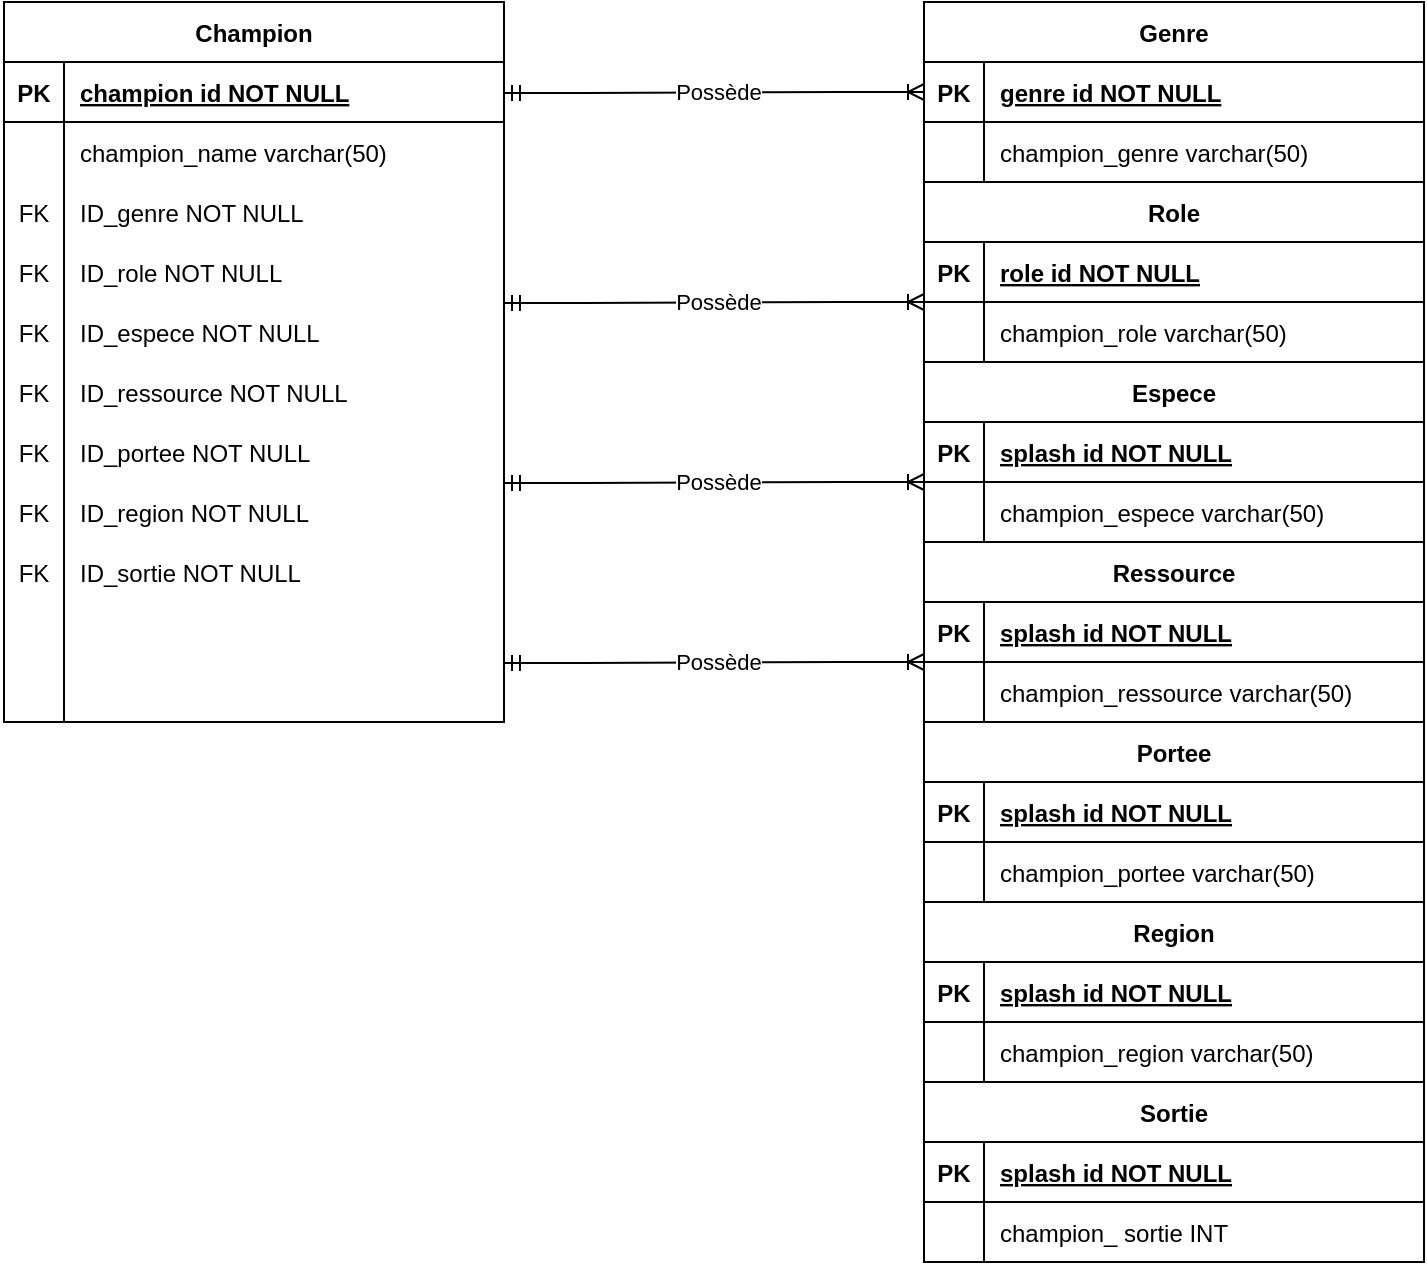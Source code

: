 <mxfile version="24.7.16">
  <diagram id="R2lEEEUBdFMjLlhIrx00" name="Page-1">
    <mxGraphModel dx="934" dy="852" grid="1" gridSize="10" guides="1" tooltips="1" connect="1" arrows="1" fold="1" page="1" pageScale="1" pageWidth="850" pageHeight="1100" math="0" shadow="0" extFonts="Permanent Marker^https://fonts.googleapis.com/css?family=Permanent+Marker">
      <root>
        <mxCell id="0" />
        <mxCell id="1" parent="0" />
        <mxCell id="C-vyLk0tnHw3VtMMgP7b-23" value="Champion" style="shape=table;startSize=30;container=1;collapsible=1;childLayout=tableLayout;fixedRows=1;rowLines=0;fontStyle=1;align=center;resizeLast=1;" parent="1" vertex="1">
          <mxGeometry x="70" y="30" width="250" height="360" as="geometry" />
        </mxCell>
        <mxCell id="C-vyLk0tnHw3VtMMgP7b-24" value="" style="shape=partialRectangle;collapsible=0;dropTarget=0;pointerEvents=0;fillColor=none;points=[[0,0.5],[1,0.5]];portConstraint=eastwest;top=0;left=0;right=0;bottom=1;" parent="C-vyLk0tnHw3VtMMgP7b-23" vertex="1">
          <mxGeometry y="30" width="250" height="30" as="geometry" />
        </mxCell>
        <mxCell id="C-vyLk0tnHw3VtMMgP7b-25" value="PK" style="shape=partialRectangle;overflow=hidden;connectable=0;fillColor=none;top=0;left=0;bottom=0;right=0;fontStyle=1;" parent="C-vyLk0tnHw3VtMMgP7b-24" vertex="1">
          <mxGeometry width="30" height="30" as="geometry">
            <mxRectangle width="30" height="30" as="alternateBounds" />
          </mxGeometry>
        </mxCell>
        <mxCell id="C-vyLk0tnHw3VtMMgP7b-26" value="champion id NOT NULL" style="shape=partialRectangle;overflow=hidden;connectable=0;fillColor=none;top=0;left=0;bottom=0;right=0;align=left;spacingLeft=6;fontStyle=5;" parent="C-vyLk0tnHw3VtMMgP7b-24" vertex="1">
          <mxGeometry x="30" width="220" height="30" as="geometry">
            <mxRectangle width="220" height="30" as="alternateBounds" />
          </mxGeometry>
        </mxCell>
        <mxCell id="C-vyLk0tnHw3VtMMgP7b-27" value="" style="shape=partialRectangle;collapsible=0;dropTarget=0;pointerEvents=0;fillColor=none;points=[[0,0.5],[1,0.5]];portConstraint=eastwest;top=0;left=0;right=0;bottom=0;" parent="C-vyLk0tnHw3VtMMgP7b-23" vertex="1">
          <mxGeometry y="60" width="250" height="30" as="geometry" />
        </mxCell>
        <mxCell id="C-vyLk0tnHw3VtMMgP7b-28" value="&#xa;" style="shape=partialRectangle;overflow=hidden;connectable=0;fillColor=none;top=0;left=0;bottom=0;right=0;fontSize=6;strokeWidth=4;" parent="C-vyLk0tnHw3VtMMgP7b-27" vertex="1">
          <mxGeometry width="30" height="30" as="geometry">
            <mxRectangle width="30" height="30" as="alternateBounds" />
          </mxGeometry>
        </mxCell>
        <mxCell id="C-vyLk0tnHw3VtMMgP7b-29" value="champion_name varchar(50)" style="shape=partialRectangle;overflow=hidden;connectable=0;fillColor=none;top=0;left=0;bottom=0;right=0;align=left;spacingLeft=6;" parent="C-vyLk0tnHw3VtMMgP7b-27" vertex="1">
          <mxGeometry x="30" width="220" height="30" as="geometry">
            <mxRectangle width="220" height="30" as="alternateBounds" />
          </mxGeometry>
        </mxCell>
        <mxCell id="_lz5zjnd74q0iiFnUkk3-38" style="shape=partialRectangle;collapsible=0;dropTarget=0;pointerEvents=0;fillColor=none;points=[[0,0.5],[1,0.5]];portConstraint=eastwest;top=0;left=0;right=0;bottom=0;" parent="C-vyLk0tnHw3VtMMgP7b-23" vertex="1">
          <mxGeometry y="90" width="250" height="30" as="geometry" />
        </mxCell>
        <mxCell id="_lz5zjnd74q0iiFnUkk3-39" value="FK" style="shape=partialRectangle;overflow=hidden;connectable=0;fillColor=none;top=0;left=0;bottom=0;right=0;" parent="_lz5zjnd74q0iiFnUkk3-38" vertex="1">
          <mxGeometry width="30" height="30" as="geometry">
            <mxRectangle width="30" height="30" as="alternateBounds" />
          </mxGeometry>
        </mxCell>
        <mxCell id="_lz5zjnd74q0iiFnUkk3-40" value="ID_genre NOT NULL" style="shape=partialRectangle;overflow=hidden;connectable=0;fillColor=none;top=0;left=0;bottom=0;right=0;align=left;spacingLeft=6;" parent="_lz5zjnd74q0iiFnUkk3-38" vertex="1">
          <mxGeometry x="30" width="220" height="30" as="geometry">
            <mxRectangle width="220" height="30" as="alternateBounds" />
          </mxGeometry>
        </mxCell>
        <mxCell id="_lz5zjnd74q0iiFnUkk3-79" style="shape=partialRectangle;collapsible=0;dropTarget=0;pointerEvents=0;fillColor=none;points=[[0,0.5],[1,0.5]];portConstraint=eastwest;top=0;left=0;right=0;bottom=0;" parent="C-vyLk0tnHw3VtMMgP7b-23" vertex="1">
          <mxGeometry y="120" width="250" height="30" as="geometry" />
        </mxCell>
        <mxCell id="_lz5zjnd74q0iiFnUkk3-80" value="FK" style="shape=partialRectangle;overflow=hidden;connectable=0;fillColor=none;top=0;left=0;bottom=0;right=0;" parent="_lz5zjnd74q0iiFnUkk3-79" vertex="1">
          <mxGeometry width="30" height="30" as="geometry">
            <mxRectangle width="30" height="30" as="alternateBounds" />
          </mxGeometry>
        </mxCell>
        <mxCell id="_lz5zjnd74q0iiFnUkk3-81" value="ID_role NOT NULL" style="shape=partialRectangle;overflow=hidden;connectable=0;fillColor=none;top=0;left=0;bottom=0;right=0;align=left;spacingLeft=6;" parent="_lz5zjnd74q0iiFnUkk3-79" vertex="1">
          <mxGeometry x="30" width="220" height="30" as="geometry">
            <mxRectangle width="220" height="30" as="alternateBounds" />
          </mxGeometry>
        </mxCell>
        <mxCell id="_lz5zjnd74q0iiFnUkk3-76" style="shape=partialRectangle;collapsible=0;dropTarget=0;pointerEvents=0;fillColor=none;points=[[0,0.5],[1,0.5]];portConstraint=eastwest;top=0;left=0;right=0;bottom=0;" parent="C-vyLk0tnHw3VtMMgP7b-23" vertex="1">
          <mxGeometry y="150" width="250" height="30" as="geometry" />
        </mxCell>
        <mxCell id="_lz5zjnd74q0iiFnUkk3-77" value="FK" style="shape=partialRectangle;overflow=hidden;connectable=0;fillColor=none;top=0;left=0;bottom=0;right=0;" parent="_lz5zjnd74q0iiFnUkk3-76" vertex="1">
          <mxGeometry width="30" height="30" as="geometry">
            <mxRectangle width="30" height="30" as="alternateBounds" />
          </mxGeometry>
        </mxCell>
        <mxCell id="_lz5zjnd74q0iiFnUkk3-78" value="ID_espece NOT NULL" style="shape=partialRectangle;overflow=hidden;connectable=0;fillColor=none;top=0;left=0;bottom=0;right=0;align=left;spacingLeft=6;" parent="_lz5zjnd74q0iiFnUkk3-76" vertex="1">
          <mxGeometry x="30" width="220" height="30" as="geometry">
            <mxRectangle width="220" height="30" as="alternateBounds" />
          </mxGeometry>
        </mxCell>
        <mxCell id="_lz5zjnd74q0iiFnUkk3-73" style="shape=partialRectangle;collapsible=0;dropTarget=0;pointerEvents=0;fillColor=none;points=[[0,0.5],[1,0.5]];portConstraint=eastwest;top=0;left=0;right=0;bottom=0;" parent="C-vyLk0tnHw3VtMMgP7b-23" vertex="1">
          <mxGeometry y="180" width="250" height="30" as="geometry" />
        </mxCell>
        <mxCell id="_lz5zjnd74q0iiFnUkk3-74" value="FK" style="shape=partialRectangle;overflow=hidden;connectable=0;fillColor=none;top=0;left=0;bottom=0;right=0;" parent="_lz5zjnd74q0iiFnUkk3-73" vertex="1">
          <mxGeometry width="30" height="30" as="geometry">
            <mxRectangle width="30" height="30" as="alternateBounds" />
          </mxGeometry>
        </mxCell>
        <mxCell id="_lz5zjnd74q0iiFnUkk3-75" value="ID_ressource NOT NULL" style="shape=partialRectangle;overflow=hidden;connectable=0;fillColor=none;top=0;left=0;bottom=0;right=0;align=left;spacingLeft=6;" parent="_lz5zjnd74q0iiFnUkk3-73" vertex="1">
          <mxGeometry x="30" width="220" height="30" as="geometry">
            <mxRectangle width="220" height="30" as="alternateBounds" />
          </mxGeometry>
        </mxCell>
        <mxCell id="_lz5zjnd74q0iiFnUkk3-45" style="shape=partialRectangle;collapsible=0;dropTarget=0;pointerEvents=0;fillColor=none;points=[[0,0.5],[1,0.5]];portConstraint=eastwest;top=0;left=0;right=0;bottom=0;" parent="C-vyLk0tnHw3VtMMgP7b-23" vertex="1">
          <mxGeometry y="210" width="250" height="30" as="geometry" />
        </mxCell>
        <mxCell id="_lz5zjnd74q0iiFnUkk3-46" value="FK" style="shape=partialRectangle;overflow=hidden;connectable=0;fillColor=none;top=0;left=0;bottom=0;right=0;" parent="_lz5zjnd74q0iiFnUkk3-45" vertex="1">
          <mxGeometry width="30" height="30" as="geometry">
            <mxRectangle width="30" height="30" as="alternateBounds" />
          </mxGeometry>
        </mxCell>
        <mxCell id="_lz5zjnd74q0iiFnUkk3-47" value="" style="shape=partialRectangle;overflow=hidden;connectable=0;fillColor=none;top=0;left=0;bottom=0;right=0;align=left;spacingLeft=6;" parent="_lz5zjnd74q0iiFnUkk3-45" vertex="1">
          <mxGeometry x="30" width="220" height="30" as="geometry">
            <mxRectangle width="220" height="30" as="alternateBounds" />
          </mxGeometry>
        </mxCell>
        <mxCell id="_lz5zjnd74q0iiFnUkk3-48" style="shape=partialRectangle;collapsible=0;dropTarget=0;pointerEvents=0;fillColor=none;points=[[0,0.5],[1,0.5]];portConstraint=eastwest;top=0;left=0;right=0;bottom=0;" parent="C-vyLk0tnHw3VtMMgP7b-23" vertex="1">
          <mxGeometry y="240" width="250" height="30" as="geometry" />
        </mxCell>
        <mxCell id="_lz5zjnd74q0iiFnUkk3-49" value="FK" style="shape=partialRectangle;overflow=hidden;connectable=0;fillColor=none;top=0;left=0;bottom=0;right=0;" parent="_lz5zjnd74q0iiFnUkk3-48" vertex="1">
          <mxGeometry width="30" height="30" as="geometry">
            <mxRectangle width="30" height="30" as="alternateBounds" />
          </mxGeometry>
        </mxCell>
        <mxCell id="_lz5zjnd74q0iiFnUkk3-50" value="" style="shape=partialRectangle;overflow=hidden;connectable=0;fillColor=none;top=0;left=0;bottom=0;right=0;align=left;spacingLeft=6;" parent="_lz5zjnd74q0iiFnUkk3-48" vertex="1">
          <mxGeometry x="30" width="220" height="30" as="geometry">
            <mxRectangle width="220" height="30" as="alternateBounds" />
          </mxGeometry>
        </mxCell>
        <mxCell id="_lz5zjnd74q0iiFnUkk3-57" style="shape=partialRectangle;collapsible=0;dropTarget=0;pointerEvents=0;fillColor=none;points=[[0,0.5],[1,0.5]];portConstraint=eastwest;top=0;left=0;right=0;bottom=0;" parent="C-vyLk0tnHw3VtMMgP7b-23" vertex="1">
          <mxGeometry y="270" width="250" height="30" as="geometry" />
        </mxCell>
        <mxCell id="_lz5zjnd74q0iiFnUkk3-58" value="FK" style="shape=partialRectangle;overflow=hidden;connectable=0;fillColor=none;top=0;left=0;bottom=0;right=0;" parent="_lz5zjnd74q0iiFnUkk3-57" vertex="1">
          <mxGeometry width="30" height="30" as="geometry">
            <mxRectangle width="30" height="30" as="alternateBounds" />
          </mxGeometry>
        </mxCell>
        <mxCell id="_lz5zjnd74q0iiFnUkk3-59" value="ID_sortie NOT NULL" style="shape=partialRectangle;overflow=hidden;connectable=0;fillColor=none;top=0;left=0;bottom=0;right=0;align=left;spacingLeft=6;" parent="_lz5zjnd74q0iiFnUkk3-57" vertex="1">
          <mxGeometry x="30" width="220" height="30" as="geometry">
            <mxRectangle width="220" height="30" as="alternateBounds" />
          </mxGeometry>
        </mxCell>
        <mxCell id="_lz5zjnd74q0iiFnUkk3-54" style="shape=partialRectangle;collapsible=0;dropTarget=0;pointerEvents=0;fillColor=none;points=[[0,0.5],[1,0.5]];portConstraint=eastwest;top=0;left=0;right=0;bottom=0;" parent="C-vyLk0tnHw3VtMMgP7b-23" vertex="1">
          <mxGeometry y="300" width="250" height="30" as="geometry" />
        </mxCell>
        <mxCell id="_lz5zjnd74q0iiFnUkk3-55" style="shape=partialRectangle;overflow=hidden;connectable=0;fillColor=none;top=0;left=0;bottom=0;right=0;" parent="_lz5zjnd74q0iiFnUkk3-54" vertex="1">
          <mxGeometry width="30" height="30" as="geometry">
            <mxRectangle width="30" height="30" as="alternateBounds" />
          </mxGeometry>
        </mxCell>
        <mxCell id="_lz5zjnd74q0iiFnUkk3-56" value="" style="shape=partialRectangle;overflow=hidden;connectable=0;fillColor=none;top=0;left=0;bottom=0;right=0;align=left;spacingLeft=6;" parent="_lz5zjnd74q0iiFnUkk3-54" vertex="1">
          <mxGeometry x="30" width="220" height="30" as="geometry">
            <mxRectangle width="220" height="30" as="alternateBounds" />
          </mxGeometry>
        </mxCell>
        <mxCell id="_lz5zjnd74q0iiFnUkk3-51" style="shape=partialRectangle;collapsible=0;dropTarget=0;pointerEvents=0;fillColor=none;points=[[0,0.5],[1,0.5]];portConstraint=eastwest;top=0;left=0;right=0;bottom=0;" parent="C-vyLk0tnHw3VtMMgP7b-23" vertex="1">
          <mxGeometry y="330" width="250" height="30" as="geometry" />
        </mxCell>
        <mxCell id="_lz5zjnd74q0iiFnUkk3-52" style="shape=partialRectangle;overflow=hidden;connectable=0;fillColor=none;top=0;left=0;bottom=0;right=0;" parent="_lz5zjnd74q0iiFnUkk3-51" vertex="1">
          <mxGeometry width="30" height="30" as="geometry">
            <mxRectangle width="30" height="30" as="alternateBounds" />
          </mxGeometry>
        </mxCell>
        <mxCell id="_lz5zjnd74q0iiFnUkk3-53" value="" style="shape=partialRectangle;overflow=hidden;connectable=0;fillColor=none;top=0;left=0;bottom=0;right=0;align=left;spacingLeft=6;" parent="_lz5zjnd74q0iiFnUkk3-51" vertex="1">
          <mxGeometry x="30" width="220" height="30" as="geometry">
            <mxRectangle width="220" height="30" as="alternateBounds" />
          </mxGeometry>
        </mxCell>
        <mxCell id="_lz5zjnd74q0iiFnUkk3-17" value="Genre" style="shape=table;startSize=30;container=1;collapsible=1;childLayout=tableLayout;fixedRows=1;rowLines=0;fontStyle=1;align=center;resizeLast=1;" parent="1" vertex="1">
          <mxGeometry x="530" y="30" width="250" height="90" as="geometry" />
        </mxCell>
        <mxCell id="_lz5zjnd74q0iiFnUkk3-18" value="" style="shape=partialRectangle;collapsible=0;dropTarget=0;pointerEvents=0;fillColor=none;points=[[0,0.5],[1,0.5]];portConstraint=eastwest;top=0;left=0;right=0;bottom=1;" parent="_lz5zjnd74q0iiFnUkk3-17" vertex="1">
          <mxGeometry y="30" width="250" height="30" as="geometry" />
        </mxCell>
        <mxCell id="_lz5zjnd74q0iiFnUkk3-19" value="PK" style="shape=partialRectangle;overflow=hidden;connectable=0;fillColor=none;top=0;left=0;bottom=0;right=0;fontStyle=1;" parent="_lz5zjnd74q0iiFnUkk3-18" vertex="1">
          <mxGeometry width="30" height="30" as="geometry">
            <mxRectangle width="30" height="30" as="alternateBounds" />
          </mxGeometry>
        </mxCell>
        <mxCell id="_lz5zjnd74q0iiFnUkk3-20" value="genre id NOT NULL" style="shape=partialRectangle;overflow=hidden;connectable=0;fillColor=none;top=0;left=0;bottom=0;right=0;align=left;spacingLeft=6;fontStyle=5;" parent="_lz5zjnd74q0iiFnUkk3-18" vertex="1">
          <mxGeometry x="30" width="220" height="30" as="geometry">
            <mxRectangle width="220" height="30" as="alternateBounds" />
          </mxGeometry>
        </mxCell>
        <mxCell id="_lz5zjnd74q0iiFnUkk3-21" value="" style="shape=partialRectangle;collapsible=0;dropTarget=0;pointerEvents=0;fillColor=none;points=[[0,0.5],[1,0.5]];portConstraint=eastwest;top=0;left=0;right=0;bottom=0;" parent="_lz5zjnd74q0iiFnUkk3-17" vertex="1">
          <mxGeometry y="60" width="250" height="30" as="geometry" />
        </mxCell>
        <mxCell id="_lz5zjnd74q0iiFnUkk3-22" value="" style="shape=partialRectangle;overflow=hidden;connectable=0;fillColor=none;top=0;left=0;bottom=0;right=0;" parent="_lz5zjnd74q0iiFnUkk3-21" vertex="1">
          <mxGeometry width="30" height="30" as="geometry">
            <mxRectangle width="30" height="30" as="alternateBounds" />
          </mxGeometry>
        </mxCell>
        <mxCell id="_lz5zjnd74q0iiFnUkk3-23" value="champion_genre varchar(50)" style="shape=partialRectangle;overflow=hidden;connectable=0;fillColor=none;top=0;left=0;bottom=0;right=0;align=left;spacingLeft=6;" parent="_lz5zjnd74q0iiFnUkk3-21" vertex="1">
          <mxGeometry x="30" width="220" height="30" as="geometry">
            <mxRectangle width="220" height="30" as="alternateBounds" />
          </mxGeometry>
        </mxCell>
        <mxCell id="4SceV3HBbHLkJen36IND-8" value="Role" style="shape=table;startSize=30;container=1;collapsible=1;childLayout=tableLayout;fixedRows=1;rowLines=0;fontStyle=1;align=center;resizeLast=1;" vertex="1" parent="1">
          <mxGeometry x="530" y="120" width="250" height="90" as="geometry" />
        </mxCell>
        <mxCell id="4SceV3HBbHLkJen36IND-9" value="" style="shape=partialRectangle;collapsible=0;dropTarget=0;pointerEvents=0;fillColor=none;points=[[0,0.5],[1,0.5]];portConstraint=eastwest;top=0;left=0;right=0;bottom=1;" vertex="1" parent="4SceV3HBbHLkJen36IND-8">
          <mxGeometry y="30" width="250" height="30" as="geometry" />
        </mxCell>
        <mxCell id="4SceV3HBbHLkJen36IND-10" value="PK" style="shape=partialRectangle;overflow=hidden;connectable=0;fillColor=none;top=0;left=0;bottom=0;right=0;fontStyle=1;" vertex="1" parent="4SceV3HBbHLkJen36IND-9">
          <mxGeometry width="30" height="30" as="geometry">
            <mxRectangle width="30" height="30" as="alternateBounds" />
          </mxGeometry>
        </mxCell>
        <mxCell id="4SceV3HBbHLkJen36IND-11" value="role id NOT NULL" style="shape=partialRectangle;overflow=hidden;connectable=0;fillColor=none;top=0;left=0;bottom=0;right=0;align=left;spacingLeft=6;fontStyle=5;" vertex="1" parent="4SceV3HBbHLkJen36IND-9">
          <mxGeometry x="30" width="220" height="30" as="geometry">
            <mxRectangle width="220" height="30" as="alternateBounds" />
          </mxGeometry>
        </mxCell>
        <mxCell id="4SceV3HBbHLkJen36IND-12" value="" style="shape=partialRectangle;collapsible=0;dropTarget=0;pointerEvents=0;fillColor=none;points=[[0,0.5],[1,0.5]];portConstraint=eastwest;top=0;left=0;right=0;bottom=0;" vertex="1" parent="4SceV3HBbHLkJen36IND-8">
          <mxGeometry y="60" width="250" height="30" as="geometry" />
        </mxCell>
        <mxCell id="4SceV3HBbHLkJen36IND-13" value="" style="shape=partialRectangle;overflow=hidden;connectable=0;fillColor=none;top=0;left=0;bottom=0;right=0;" vertex="1" parent="4SceV3HBbHLkJen36IND-12">
          <mxGeometry width="30" height="30" as="geometry">
            <mxRectangle width="30" height="30" as="alternateBounds" />
          </mxGeometry>
        </mxCell>
        <mxCell id="4SceV3HBbHLkJen36IND-14" value="champion_role varchar(50)" style="shape=partialRectangle;overflow=hidden;connectable=0;fillColor=none;top=0;left=0;bottom=0;right=0;align=left;spacingLeft=6;" vertex="1" parent="4SceV3HBbHLkJen36IND-12">
          <mxGeometry x="30" width="220" height="30" as="geometry">
            <mxRectangle width="220" height="30" as="alternateBounds" />
          </mxGeometry>
        </mxCell>
        <mxCell id="4SceV3HBbHLkJen36IND-15" value="Ressource" style="shape=table;startSize=30;container=1;collapsible=1;childLayout=tableLayout;fixedRows=1;rowLines=0;fontStyle=1;align=center;resizeLast=1;" vertex="1" parent="1">
          <mxGeometry x="530" y="300" width="250" height="90" as="geometry" />
        </mxCell>
        <mxCell id="4SceV3HBbHLkJen36IND-16" value="" style="shape=partialRectangle;collapsible=0;dropTarget=0;pointerEvents=0;fillColor=none;points=[[0,0.5],[1,0.5]];portConstraint=eastwest;top=0;left=0;right=0;bottom=1;" vertex="1" parent="4SceV3HBbHLkJen36IND-15">
          <mxGeometry y="30" width="250" height="30" as="geometry" />
        </mxCell>
        <mxCell id="4SceV3HBbHLkJen36IND-17" value="PK" style="shape=partialRectangle;overflow=hidden;connectable=0;fillColor=none;top=0;left=0;bottom=0;right=0;fontStyle=1;" vertex="1" parent="4SceV3HBbHLkJen36IND-16">
          <mxGeometry width="30" height="30" as="geometry">
            <mxRectangle width="30" height="30" as="alternateBounds" />
          </mxGeometry>
        </mxCell>
        <mxCell id="4SceV3HBbHLkJen36IND-18" value="splash id NOT NULL" style="shape=partialRectangle;overflow=hidden;connectable=0;fillColor=none;top=0;left=0;bottom=0;right=0;align=left;spacingLeft=6;fontStyle=5;" vertex="1" parent="4SceV3HBbHLkJen36IND-16">
          <mxGeometry x="30" width="220" height="30" as="geometry">
            <mxRectangle width="220" height="30" as="alternateBounds" />
          </mxGeometry>
        </mxCell>
        <mxCell id="4SceV3HBbHLkJen36IND-19" value="" style="shape=partialRectangle;collapsible=0;dropTarget=0;pointerEvents=0;fillColor=none;points=[[0,0.5],[1,0.5]];portConstraint=eastwest;top=0;left=0;right=0;bottom=0;" vertex="1" parent="4SceV3HBbHLkJen36IND-15">
          <mxGeometry y="60" width="250" height="30" as="geometry" />
        </mxCell>
        <mxCell id="4SceV3HBbHLkJen36IND-20" value="" style="shape=partialRectangle;overflow=hidden;connectable=0;fillColor=none;top=0;left=0;bottom=0;right=0;" vertex="1" parent="4SceV3HBbHLkJen36IND-19">
          <mxGeometry width="30" height="30" as="geometry">
            <mxRectangle width="30" height="30" as="alternateBounds" />
          </mxGeometry>
        </mxCell>
        <mxCell id="4SceV3HBbHLkJen36IND-21" value="champion_ressource varchar(50)" style="shape=partialRectangle;overflow=hidden;connectable=0;fillColor=none;top=0;left=0;bottom=0;right=0;align=left;spacingLeft=6;" vertex="1" parent="4SceV3HBbHLkJen36IND-19">
          <mxGeometry x="30" width="220" height="30" as="geometry">
            <mxRectangle width="220" height="30" as="alternateBounds" />
          </mxGeometry>
        </mxCell>
        <mxCell id="4SceV3HBbHLkJen36IND-22" value="Espece" style="shape=table;startSize=30;container=1;collapsible=1;childLayout=tableLayout;fixedRows=1;rowLines=0;fontStyle=1;align=center;resizeLast=1;" vertex="1" parent="1">
          <mxGeometry x="530" y="210" width="250" height="90" as="geometry" />
        </mxCell>
        <mxCell id="4SceV3HBbHLkJen36IND-23" value="" style="shape=partialRectangle;collapsible=0;dropTarget=0;pointerEvents=0;fillColor=none;points=[[0,0.5],[1,0.5]];portConstraint=eastwest;top=0;left=0;right=0;bottom=1;" vertex="1" parent="4SceV3HBbHLkJen36IND-22">
          <mxGeometry y="30" width="250" height="30" as="geometry" />
        </mxCell>
        <mxCell id="4SceV3HBbHLkJen36IND-24" value="PK" style="shape=partialRectangle;overflow=hidden;connectable=0;fillColor=none;top=0;left=0;bottom=0;right=0;fontStyle=1;" vertex="1" parent="4SceV3HBbHLkJen36IND-23">
          <mxGeometry width="30" height="30" as="geometry">
            <mxRectangle width="30" height="30" as="alternateBounds" />
          </mxGeometry>
        </mxCell>
        <mxCell id="4SceV3HBbHLkJen36IND-25" value="splash id NOT NULL" style="shape=partialRectangle;overflow=hidden;connectable=0;fillColor=none;top=0;left=0;bottom=0;right=0;align=left;spacingLeft=6;fontStyle=5;" vertex="1" parent="4SceV3HBbHLkJen36IND-23">
          <mxGeometry x="30" width="220" height="30" as="geometry">
            <mxRectangle width="220" height="30" as="alternateBounds" />
          </mxGeometry>
        </mxCell>
        <mxCell id="4SceV3HBbHLkJen36IND-26" value="" style="shape=partialRectangle;collapsible=0;dropTarget=0;pointerEvents=0;fillColor=none;points=[[0,0.5],[1,0.5]];portConstraint=eastwest;top=0;left=0;right=0;bottom=0;" vertex="1" parent="4SceV3HBbHLkJen36IND-22">
          <mxGeometry y="60" width="250" height="30" as="geometry" />
        </mxCell>
        <mxCell id="4SceV3HBbHLkJen36IND-27" value="" style="shape=partialRectangle;overflow=hidden;connectable=0;fillColor=none;top=0;left=0;bottom=0;right=0;" vertex="1" parent="4SceV3HBbHLkJen36IND-26">
          <mxGeometry width="30" height="30" as="geometry">
            <mxRectangle width="30" height="30" as="alternateBounds" />
          </mxGeometry>
        </mxCell>
        <mxCell id="4SceV3HBbHLkJen36IND-28" value="champion_espece varchar(50)" style="shape=partialRectangle;overflow=hidden;connectable=0;fillColor=none;top=0;left=0;bottom=0;right=0;align=left;spacingLeft=6;" vertex="1" parent="4SceV3HBbHLkJen36IND-26">
          <mxGeometry x="30" width="220" height="30" as="geometry">
            <mxRectangle width="220" height="30" as="alternateBounds" />
          </mxGeometry>
        </mxCell>
        <mxCell id="4SceV3HBbHLkJen36IND-29" value="Portee" style="shape=table;startSize=30;container=1;collapsible=1;childLayout=tableLayout;fixedRows=1;rowLines=0;fontStyle=1;align=center;resizeLast=1;" vertex="1" parent="1">
          <mxGeometry x="530" y="390" width="250" height="90" as="geometry" />
        </mxCell>
        <mxCell id="4SceV3HBbHLkJen36IND-30" value="" style="shape=partialRectangle;collapsible=0;dropTarget=0;pointerEvents=0;fillColor=none;points=[[0,0.5],[1,0.5]];portConstraint=eastwest;top=0;left=0;right=0;bottom=1;" vertex="1" parent="4SceV3HBbHLkJen36IND-29">
          <mxGeometry y="30" width="250" height="30" as="geometry" />
        </mxCell>
        <mxCell id="4SceV3HBbHLkJen36IND-31" value="PK" style="shape=partialRectangle;overflow=hidden;connectable=0;fillColor=none;top=0;left=0;bottom=0;right=0;fontStyle=1;" vertex="1" parent="4SceV3HBbHLkJen36IND-30">
          <mxGeometry width="30" height="30" as="geometry">
            <mxRectangle width="30" height="30" as="alternateBounds" />
          </mxGeometry>
        </mxCell>
        <mxCell id="4SceV3HBbHLkJen36IND-32" value="splash id NOT NULL" style="shape=partialRectangle;overflow=hidden;connectable=0;fillColor=none;top=0;left=0;bottom=0;right=0;align=left;spacingLeft=6;fontStyle=5;" vertex="1" parent="4SceV3HBbHLkJen36IND-30">
          <mxGeometry x="30" width="220" height="30" as="geometry">
            <mxRectangle width="220" height="30" as="alternateBounds" />
          </mxGeometry>
        </mxCell>
        <mxCell id="4SceV3HBbHLkJen36IND-33" value="" style="shape=partialRectangle;collapsible=0;dropTarget=0;pointerEvents=0;fillColor=none;points=[[0,0.5],[1,0.5]];portConstraint=eastwest;top=0;left=0;right=0;bottom=0;" vertex="1" parent="4SceV3HBbHLkJen36IND-29">
          <mxGeometry y="60" width="250" height="30" as="geometry" />
        </mxCell>
        <mxCell id="4SceV3HBbHLkJen36IND-34" value="" style="shape=partialRectangle;overflow=hidden;connectable=0;fillColor=none;top=0;left=0;bottom=0;right=0;" vertex="1" parent="4SceV3HBbHLkJen36IND-33">
          <mxGeometry width="30" height="30" as="geometry">
            <mxRectangle width="30" height="30" as="alternateBounds" />
          </mxGeometry>
        </mxCell>
        <mxCell id="4SceV3HBbHLkJen36IND-35" value="champion_portee varchar(50)" style="shape=partialRectangle;overflow=hidden;connectable=0;fillColor=none;top=0;left=0;bottom=0;right=0;align=left;spacingLeft=6;" vertex="1" parent="4SceV3HBbHLkJen36IND-33">
          <mxGeometry x="30" width="220" height="30" as="geometry">
            <mxRectangle width="220" height="30" as="alternateBounds" />
          </mxGeometry>
        </mxCell>
        <mxCell id="4SceV3HBbHLkJen36IND-36" value="Region" style="shape=table;startSize=30;container=1;collapsible=1;childLayout=tableLayout;fixedRows=1;rowLines=0;fontStyle=1;align=center;resizeLast=1;" vertex="1" parent="1">
          <mxGeometry x="530" y="480" width="250" height="90" as="geometry" />
        </mxCell>
        <mxCell id="4SceV3HBbHLkJen36IND-37" value="" style="shape=partialRectangle;collapsible=0;dropTarget=0;pointerEvents=0;fillColor=none;points=[[0,0.5],[1,0.5]];portConstraint=eastwest;top=0;left=0;right=0;bottom=1;" vertex="1" parent="4SceV3HBbHLkJen36IND-36">
          <mxGeometry y="30" width="250" height="30" as="geometry" />
        </mxCell>
        <mxCell id="4SceV3HBbHLkJen36IND-38" value="PK" style="shape=partialRectangle;overflow=hidden;connectable=0;fillColor=none;top=0;left=0;bottom=0;right=0;fontStyle=1;" vertex="1" parent="4SceV3HBbHLkJen36IND-37">
          <mxGeometry width="30" height="30" as="geometry">
            <mxRectangle width="30" height="30" as="alternateBounds" />
          </mxGeometry>
        </mxCell>
        <mxCell id="4SceV3HBbHLkJen36IND-39" value="splash id NOT NULL" style="shape=partialRectangle;overflow=hidden;connectable=0;fillColor=none;top=0;left=0;bottom=0;right=0;align=left;spacingLeft=6;fontStyle=5;" vertex="1" parent="4SceV3HBbHLkJen36IND-37">
          <mxGeometry x="30" width="220" height="30" as="geometry">
            <mxRectangle width="220" height="30" as="alternateBounds" />
          </mxGeometry>
        </mxCell>
        <mxCell id="4SceV3HBbHLkJen36IND-40" value="" style="shape=partialRectangle;collapsible=0;dropTarget=0;pointerEvents=0;fillColor=none;points=[[0,0.5],[1,0.5]];portConstraint=eastwest;top=0;left=0;right=0;bottom=0;" vertex="1" parent="4SceV3HBbHLkJen36IND-36">
          <mxGeometry y="60" width="250" height="30" as="geometry" />
        </mxCell>
        <mxCell id="4SceV3HBbHLkJen36IND-41" value="" style="shape=partialRectangle;overflow=hidden;connectable=0;fillColor=none;top=0;left=0;bottom=0;right=0;" vertex="1" parent="4SceV3HBbHLkJen36IND-40">
          <mxGeometry width="30" height="30" as="geometry">
            <mxRectangle width="30" height="30" as="alternateBounds" />
          </mxGeometry>
        </mxCell>
        <mxCell id="4SceV3HBbHLkJen36IND-42" value="champion_region varchar(50)" style="shape=partialRectangle;overflow=hidden;connectable=0;fillColor=none;top=0;left=0;bottom=0;right=0;align=left;spacingLeft=6;" vertex="1" parent="4SceV3HBbHLkJen36IND-40">
          <mxGeometry x="30" width="220" height="30" as="geometry">
            <mxRectangle width="220" height="30" as="alternateBounds" />
          </mxGeometry>
        </mxCell>
        <mxCell id="4SceV3HBbHLkJen36IND-50" value="Sortie" style="shape=table;startSize=30;container=1;collapsible=1;childLayout=tableLayout;fixedRows=1;rowLines=0;fontStyle=1;align=center;resizeLast=1;" vertex="1" parent="1">
          <mxGeometry x="530" y="570" width="250" height="90" as="geometry" />
        </mxCell>
        <mxCell id="4SceV3HBbHLkJen36IND-51" value="" style="shape=partialRectangle;collapsible=0;dropTarget=0;pointerEvents=0;fillColor=none;points=[[0,0.5],[1,0.5]];portConstraint=eastwest;top=0;left=0;right=0;bottom=1;" vertex="1" parent="4SceV3HBbHLkJen36IND-50">
          <mxGeometry y="30" width="250" height="30" as="geometry" />
        </mxCell>
        <mxCell id="4SceV3HBbHLkJen36IND-52" value="PK" style="shape=partialRectangle;overflow=hidden;connectable=0;fillColor=none;top=0;left=0;bottom=0;right=0;fontStyle=1;" vertex="1" parent="4SceV3HBbHLkJen36IND-51">
          <mxGeometry width="30" height="30" as="geometry">
            <mxRectangle width="30" height="30" as="alternateBounds" />
          </mxGeometry>
        </mxCell>
        <mxCell id="4SceV3HBbHLkJen36IND-53" value="splash id NOT NULL" style="shape=partialRectangle;overflow=hidden;connectable=0;fillColor=none;top=0;left=0;bottom=0;right=0;align=left;spacingLeft=6;fontStyle=5;" vertex="1" parent="4SceV3HBbHLkJen36IND-51">
          <mxGeometry x="30" width="220" height="30" as="geometry">
            <mxRectangle width="220" height="30" as="alternateBounds" />
          </mxGeometry>
        </mxCell>
        <mxCell id="4SceV3HBbHLkJen36IND-54" value="" style="shape=partialRectangle;collapsible=0;dropTarget=0;pointerEvents=0;fillColor=none;points=[[0,0.5],[1,0.5]];portConstraint=eastwest;top=0;left=0;right=0;bottom=0;" vertex="1" parent="4SceV3HBbHLkJen36IND-50">
          <mxGeometry y="60" width="250" height="30" as="geometry" />
        </mxCell>
        <mxCell id="4SceV3HBbHLkJen36IND-55" value="" style="shape=partialRectangle;overflow=hidden;connectable=0;fillColor=none;top=0;left=0;bottom=0;right=0;" vertex="1" parent="4SceV3HBbHLkJen36IND-54">
          <mxGeometry width="30" height="30" as="geometry">
            <mxRectangle width="30" height="30" as="alternateBounds" />
          </mxGeometry>
        </mxCell>
        <mxCell id="4SceV3HBbHLkJen36IND-56" value="champion_ sortie INT" style="shape=partialRectangle;overflow=hidden;connectable=0;fillColor=none;top=0;left=0;bottom=0;right=0;align=left;spacingLeft=6;" vertex="1" parent="4SceV3HBbHLkJen36IND-54">
          <mxGeometry x="30" width="220" height="30" as="geometry">
            <mxRectangle width="220" height="30" as="alternateBounds" />
          </mxGeometry>
        </mxCell>
        <mxCell id="4SceV3HBbHLkJen36IND-57" value="" style="edgeStyle=entityRelationEdgeStyle;endArrow=ERoneToMany;startArrow=ERmandOne;endFill=0;startFill=0;entryX=0;entryY=0.5;entryDx=0;entryDy=0;" edge="1" parent="1" target="_lz5zjnd74q0iiFnUkk3-18">
          <mxGeometry width="100" height="100" relative="1" as="geometry">
            <mxPoint x="320" y="75.49" as="sourcePoint" />
            <mxPoint x="529" y="-270" as="targetPoint" />
            <Array as="points">
              <mxPoint x="410" y="89.99" />
            </Array>
          </mxGeometry>
        </mxCell>
        <mxCell id="4SceV3HBbHLkJen36IND-58" value="Possède" style="edgeLabel;html=1;align=center;verticalAlign=middle;resizable=0;points=[];" vertex="1" connectable="0" parent="4SceV3HBbHLkJen36IND-57">
          <mxGeometry x="0.177" relative="1" as="geometry">
            <mxPoint x="-17" as="offset" />
          </mxGeometry>
        </mxCell>
        <mxCell id="4SceV3HBbHLkJen36IND-72" value="" style="edgeStyle=entityRelationEdgeStyle;endArrow=ERoneToMany;startArrow=ERmandOne;endFill=0;startFill=0;entryX=0;entryY=0.5;entryDx=0;entryDy=0;" edge="1" parent="1">
          <mxGeometry width="100" height="100" relative="1" as="geometry">
            <mxPoint x="320" y="180.49" as="sourcePoint" />
            <mxPoint x="530" y="180" as="targetPoint" />
            <Array as="points">
              <mxPoint x="410" y="194.99" />
            </Array>
          </mxGeometry>
        </mxCell>
        <mxCell id="4SceV3HBbHLkJen36IND-73" value="Possède" style="edgeLabel;html=1;align=center;verticalAlign=middle;resizable=0;points=[];" vertex="1" connectable="0" parent="4SceV3HBbHLkJen36IND-72">
          <mxGeometry x="0.177" relative="1" as="geometry">
            <mxPoint x="-17" as="offset" />
          </mxGeometry>
        </mxCell>
        <mxCell id="4SceV3HBbHLkJen36IND-74" value="" style="edgeStyle=entityRelationEdgeStyle;endArrow=ERoneToMany;startArrow=ERmandOne;endFill=0;startFill=0;entryX=0;entryY=0.5;entryDx=0;entryDy=0;" edge="1" parent="1">
          <mxGeometry width="100" height="100" relative="1" as="geometry">
            <mxPoint x="320" y="270.49" as="sourcePoint" />
            <mxPoint x="530" y="270" as="targetPoint" />
            <Array as="points">
              <mxPoint x="410" y="284.99" />
            </Array>
          </mxGeometry>
        </mxCell>
        <mxCell id="4SceV3HBbHLkJen36IND-75" value="Possède" style="edgeLabel;html=1;align=center;verticalAlign=middle;resizable=0;points=[];" vertex="1" connectable="0" parent="4SceV3HBbHLkJen36IND-74">
          <mxGeometry x="0.177" relative="1" as="geometry">
            <mxPoint x="-17" as="offset" />
          </mxGeometry>
        </mxCell>
        <mxCell id="4SceV3HBbHLkJen36IND-76" value="" style="edgeStyle=entityRelationEdgeStyle;endArrow=ERoneToMany;startArrow=ERmandOne;endFill=0;startFill=0;entryX=0;entryY=0.5;entryDx=0;entryDy=0;" edge="1" parent="1">
          <mxGeometry width="100" height="100" relative="1" as="geometry">
            <mxPoint x="320" y="360.49" as="sourcePoint" />
            <mxPoint x="530" y="360" as="targetPoint" />
            <Array as="points">
              <mxPoint x="410" y="374.99" />
            </Array>
          </mxGeometry>
        </mxCell>
        <mxCell id="4SceV3HBbHLkJen36IND-77" value="Possède" style="edgeLabel;html=1;align=center;verticalAlign=middle;resizable=0;points=[];" vertex="1" connectable="0" parent="4SceV3HBbHLkJen36IND-76">
          <mxGeometry x="0.177" relative="1" as="geometry">
            <mxPoint x="-17" as="offset" />
          </mxGeometry>
        </mxCell>
        <mxCell id="4SceV3HBbHLkJen36IND-84" value="ID_portee NOT NULL" style="shape=partialRectangle;overflow=hidden;connectable=0;fillColor=none;top=0;left=0;bottom=0;right=0;align=left;spacingLeft=6;" vertex="1" parent="1">
          <mxGeometry x="100" y="240" width="220" height="30" as="geometry">
            <mxRectangle width="220" height="30" as="alternateBounds" />
          </mxGeometry>
        </mxCell>
        <mxCell id="4SceV3HBbHLkJen36IND-85" value="ID_region NOT NULL" style="shape=partialRectangle;overflow=hidden;connectable=0;fillColor=none;top=0;left=0;bottom=0;right=0;align=left;spacingLeft=6;" vertex="1" parent="1">
          <mxGeometry x="100" y="270" width="220" height="30" as="geometry">
            <mxRectangle width="220" height="30" as="alternateBounds" />
          </mxGeometry>
        </mxCell>
      </root>
    </mxGraphModel>
  </diagram>
</mxfile>
